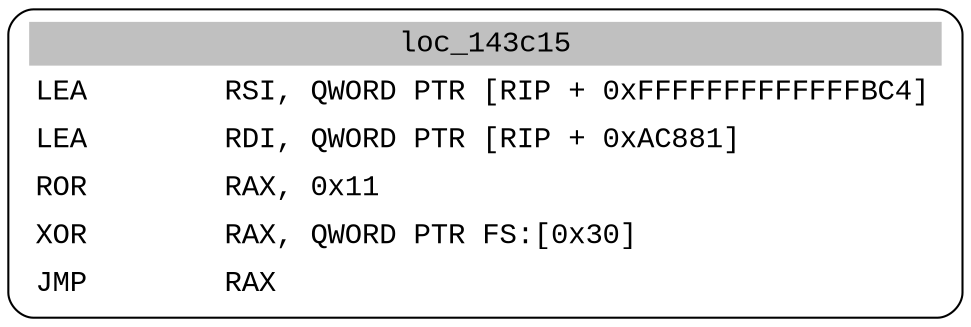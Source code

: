 digraph asm_graph {
1941 [
shape="Mrecord" fontname="Courier New"label =<<table border="0" cellborder="0" cellpadding="3"><tr><td align="center" colspan="2" bgcolor="grey">loc_143c15</td></tr><tr><td align="left">LEA        RSI, QWORD PTR [RIP + 0xFFFFFFFFFFFFFBC4]</td></tr><tr><td align="left">LEA        RDI, QWORD PTR [RIP + 0xAC881]</td></tr><tr><td align="left">ROR        RAX, 0x11</td></tr><tr><td align="left">XOR        RAX, QWORD PTR FS:[0x30]</td></tr><tr><td align="left">JMP        RAX</td></tr></table>> ];
}
